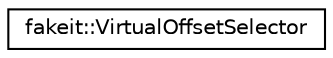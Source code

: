 digraph "Graphical Class Hierarchy"
{
  edge [fontname="Helvetica",fontsize="10",labelfontname="Helvetica",labelfontsize="10"];
  node [fontname="Helvetica",fontsize="10",shape=record];
  rankdir="LR";
  Node1 [label="fakeit::VirtualOffsetSelector",height=0.2,width=0.4,color="black", fillcolor="white", style="filled",URL="$d2/dcb/structfakeit_1_1VirtualOffsetSelector.html"];
}
